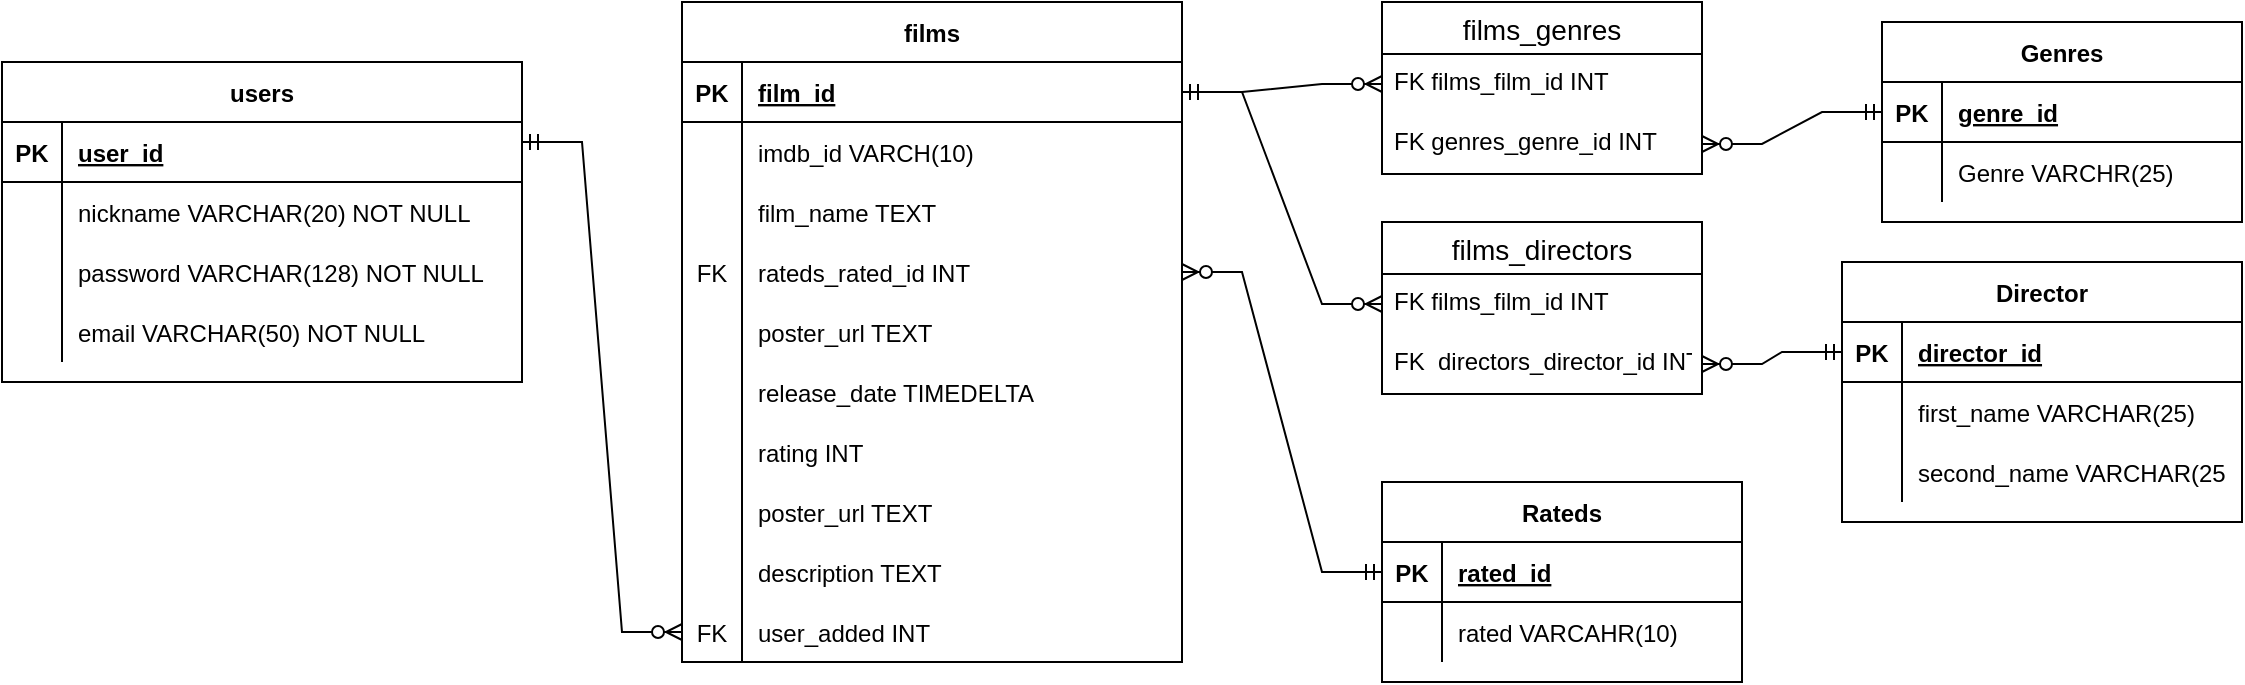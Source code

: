 <mxfile version="15.7.0" type="device"><diagram id="NtXFIpBXKU33SPB3oJ8B" name="Страница 1"><mxGraphModel dx="1021" dy="575" grid="1" gridSize="10" guides="1" tooltips="1" connect="1" arrows="1" fold="1" page="1" pageScale="1" pageWidth="1169" pageHeight="827" math="0" shadow="0"><root><mxCell id="0"/><mxCell id="1" parent="0"/><mxCell id="hST2dXnveJiIepCPPC4I-1" value="users" style="shape=table;startSize=30;container=1;collapsible=1;childLayout=tableLayout;fixedRows=1;rowLines=0;fontStyle=1;align=center;resizeLast=1;" parent="1" vertex="1"><mxGeometry x="40" y="40" width="260" height="160" as="geometry"/></mxCell><mxCell id="hST2dXnveJiIepCPPC4I-2" value="" style="shape=partialRectangle;collapsible=0;dropTarget=0;pointerEvents=0;fillColor=none;top=0;left=0;bottom=1;right=0;points=[[0,0.5],[1,0.5]];portConstraint=eastwest;" parent="hST2dXnveJiIepCPPC4I-1" vertex="1"><mxGeometry y="30" width="260" height="30" as="geometry"/></mxCell><mxCell id="hST2dXnveJiIepCPPC4I-3" value="PK" style="shape=partialRectangle;connectable=0;fillColor=none;top=0;left=0;bottom=0;right=0;fontStyle=1;overflow=hidden;" parent="hST2dXnveJiIepCPPC4I-2" vertex="1"><mxGeometry width="30" height="30" as="geometry"><mxRectangle width="30" height="30" as="alternateBounds"/></mxGeometry></mxCell><mxCell id="hST2dXnveJiIepCPPC4I-4" value="user_id" style="shape=partialRectangle;connectable=0;fillColor=none;top=0;left=0;bottom=0;right=0;align=left;spacingLeft=6;fontStyle=5;overflow=hidden;" parent="hST2dXnveJiIepCPPC4I-2" vertex="1"><mxGeometry x="30" width="230" height="30" as="geometry"><mxRectangle width="230" height="30" as="alternateBounds"/></mxGeometry></mxCell><mxCell id="hST2dXnveJiIepCPPC4I-5" value="" style="shape=partialRectangle;collapsible=0;dropTarget=0;pointerEvents=0;fillColor=none;top=0;left=0;bottom=0;right=0;points=[[0,0.5],[1,0.5]];portConstraint=eastwest;" parent="hST2dXnveJiIepCPPC4I-1" vertex="1"><mxGeometry y="60" width="260" height="30" as="geometry"/></mxCell><mxCell id="hST2dXnveJiIepCPPC4I-6" value="" style="shape=partialRectangle;connectable=0;fillColor=none;top=0;left=0;bottom=0;right=0;editable=1;overflow=hidden;" parent="hST2dXnveJiIepCPPC4I-5" vertex="1"><mxGeometry width="30" height="30" as="geometry"><mxRectangle width="30" height="30" as="alternateBounds"/></mxGeometry></mxCell><mxCell id="hST2dXnveJiIepCPPC4I-7" value="nickname VARCHAR(20) NOT NULL" style="shape=partialRectangle;connectable=0;fillColor=none;top=0;left=0;bottom=0;right=0;align=left;spacingLeft=6;overflow=hidden;" parent="hST2dXnveJiIepCPPC4I-5" vertex="1"><mxGeometry x="30" width="230" height="30" as="geometry"><mxRectangle width="230" height="30" as="alternateBounds"/></mxGeometry></mxCell><mxCell id="hST2dXnveJiIepCPPC4I-8" value="" style="shape=partialRectangle;collapsible=0;dropTarget=0;pointerEvents=0;fillColor=none;top=0;left=0;bottom=0;right=0;points=[[0,0.5],[1,0.5]];portConstraint=eastwest;" parent="hST2dXnveJiIepCPPC4I-1" vertex="1"><mxGeometry y="90" width="260" height="30" as="geometry"/></mxCell><mxCell id="hST2dXnveJiIepCPPC4I-9" value="" style="shape=partialRectangle;connectable=0;fillColor=none;top=0;left=0;bottom=0;right=0;editable=1;overflow=hidden;" parent="hST2dXnveJiIepCPPC4I-8" vertex="1"><mxGeometry width="30" height="30" as="geometry"><mxRectangle width="30" height="30" as="alternateBounds"/></mxGeometry></mxCell><mxCell id="hST2dXnveJiIepCPPC4I-10" value="password VARCHAR(128) NOT NULL" style="shape=partialRectangle;connectable=0;fillColor=none;top=0;left=0;bottom=0;right=0;align=left;spacingLeft=6;overflow=hidden;" parent="hST2dXnveJiIepCPPC4I-8" vertex="1"><mxGeometry x="30" width="230" height="30" as="geometry"><mxRectangle width="230" height="30" as="alternateBounds"/></mxGeometry></mxCell><mxCell id="hST2dXnveJiIepCPPC4I-11" value="" style="shape=partialRectangle;collapsible=0;dropTarget=0;pointerEvents=0;fillColor=none;top=0;left=0;bottom=0;right=0;points=[[0,0.5],[1,0.5]];portConstraint=eastwest;" parent="hST2dXnveJiIepCPPC4I-1" vertex="1"><mxGeometry y="120" width="260" height="30" as="geometry"/></mxCell><mxCell id="hST2dXnveJiIepCPPC4I-12" value="" style="shape=partialRectangle;connectable=0;fillColor=none;top=0;left=0;bottom=0;right=0;editable=1;overflow=hidden;" parent="hST2dXnveJiIepCPPC4I-11" vertex="1"><mxGeometry width="30" height="30" as="geometry"><mxRectangle width="30" height="30" as="alternateBounds"/></mxGeometry></mxCell><mxCell id="hST2dXnveJiIepCPPC4I-13" value="email VARCHAR(50) NOT NULL" style="shape=partialRectangle;connectable=0;fillColor=none;top=0;left=0;bottom=0;right=0;align=left;spacingLeft=6;overflow=hidden;" parent="hST2dXnveJiIepCPPC4I-11" vertex="1"><mxGeometry x="30" width="230" height="30" as="geometry"><mxRectangle width="230" height="30" as="alternateBounds"/></mxGeometry></mxCell><mxCell id="hST2dXnveJiIepCPPC4I-18" value="films" style="shape=table;startSize=30;container=1;collapsible=1;childLayout=tableLayout;fixedRows=1;rowLines=0;fontStyle=1;align=center;resizeLast=1;" parent="1" vertex="1"><mxGeometry x="380" y="10" width="250" height="330" as="geometry"/></mxCell><mxCell id="hST2dXnveJiIepCPPC4I-19" value="" style="shape=partialRectangle;collapsible=0;dropTarget=0;pointerEvents=0;fillColor=none;top=0;left=0;bottom=1;right=0;points=[[0,0.5],[1,0.5]];portConstraint=eastwest;" parent="hST2dXnveJiIepCPPC4I-18" vertex="1"><mxGeometry y="30" width="250" height="30" as="geometry"/></mxCell><mxCell id="hST2dXnveJiIepCPPC4I-20" value="PK" style="shape=partialRectangle;connectable=0;fillColor=none;top=0;left=0;bottom=0;right=0;fontStyle=1;overflow=hidden;" parent="hST2dXnveJiIepCPPC4I-19" vertex="1"><mxGeometry width="30" height="30" as="geometry"><mxRectangle width="30" height="30" as="alternateBounds"/></mxGeometry></mxCell><mxCell id="hST2dXnveJiIepCPPC4I-21" value="film_id" style="shape=partialRectangle;connectable=0;fillColor=none;top=0;left=0;bottom=0;right=0;align=left;spacingLeft=6;fontStyle=5;overflow=hidden;" parent="hST2dXnveJiIepCPPC4I-19" vertex="1"><mxGeometry x="30" width="220" height="30" as="geometry"><mxRectangle width="220" height="30" as="alternateBounds"/></mxGeometry></mxCell><mxCell id="hST2dXnveJiIepCPPC4I-22" value="" style="shape=partialRectangle;collapsible=0;dropTarget=0;pointerEvents=0;fillColor=none;top=0;left=0;bottom=0;right=0;points=[[0,0.5],[1,0.5]];portConstraint=eastwest;" parent="hST2dXnveJiIepCPPC4I-18" vertex="1"><mxGeometry y="60" width="250" height="30" as="geometry"/></mxCell><mxCell id="hST2dXnveJiIepCPPC4I-23" value="" style="shape=partialRectangle;connectable=0;fillColor=none;top=0;left=0;bottom=0;right=0;editable=1;overflow=hidden;" parent="hST2dXnveJiIepCPPC4I-22" vertex="1"><mxGeometry width="30" height="30" as="geometry"><mxRectangle width="30" height="30" as="alternateBounds"/></mxGeometry></mxCell><mxCell id="hST2dXnveJiIepCPPC4I-24" value="imdb_id VARCH(10)" style="shape=partialRectangle;connectable=0;fillColor=none;top=0;left=0;bottom=0;right=0;align=left;spacingLeft=6;overflow=hidden;" parent="hST2dXnveJiIepCPPC4I-22" vertex="1"><mxGeometry x="30" width="220" height="30" as="geometry"><mxRectangle width="220" height="30" as="alternateBounds"/></mxGeometry></mxCell><mxCell id="hST2dXnveJiIepCPPC4I-25" value="" style="shape=partialRectangle;collapsible=0;dropTarget=0;pointerEvents=0;fillColor=none;top=0;left=0;bottom=0;right=0;points=[[0,0.5],[1,0.5]];portConstraint=eastwest;" parent="hST2dXnveJiIepCPPC4I-18" vertex="1"><mxGeometry y="90" width="250" height="30" as="geometry"/></mxCell><mxCell id="hST2dXnveJiIepCPPC4I-26" value="" style="shape=partialRectangle;connectable=0;fillColor=none;top=0;left=0;bottom=0;right=0;editable=1;overflow=hidden;" parent="hST2dXnveJiIepCPPC4I-25" vertex="1"><mxGeometry width="30" height="30" as="geometry"><mxRectangle width="30" height="30" as="alternateBounds"/></mxGeometry></mxCell><mxCell id="hST2dXnveJiIepCPPC4I-27" value="film_name TEXT" style="shape=partialRectangle;connectable=0;fillColor=none;top=0;left=0;bottom=0;right=0;align=left;spacingLeft=6;overflow=hidden;" parent="hST2dXnveJiIepCPPC4I-25" vertex="1"><mxGeometry x="30" width="220" height="30" as="geometry"><mxRectangle width="220" height="30" as="alternateBounds"/></mxGeometry></mxCell><mxCell id="hST2dXnveJiIepCPPC4I-28" value="" style="shape=partialRectangle;collapsible=0;dropTarget=0;pointerEvents=0;fillColor=none;top=0;left=0;bottom=0;right=0;points=[[0,0.5],[1,0.5]];portConstraint=eastwest;" parent="hST2dXnveJiIepCPPC4I-18" vertex="1"><mxGeometry y="120" width="250" height="30" as="geometry"/></mxCell><mxCell id="hST2dXnveJiIepCPPC4I-29" value="FK" style="shape=partialRectangle;connectable=0;fillColor=none;top=0;left=0;bottom=0;right=0;editable=1;overflow=hidden;" parent="hST2dXnveJiIepCPPC4I-28" vertex="1"><mxGeometry width="30" height="30" as="geometry"><mxRectangle width="30" height="30" as="alternateBounds"/></mxGeometry></mxCell><mxCell id="hST2dXnveJiIepCPPC4I-30" value="rateds_rated_id INT" style="shape=partialRectangle;connectable=0;fillColor=none;top=0;left=0;bottom=0;right=0;align=left;spacingLeft=6;overflow=hidden;" parent="hST2dXnveJiIepCPPC4I-28" vertex="1"><mxGeometry x="30" width="220" height="30" as="geometry"><mxRectangle width="220" height="30" as="alternateBounds"/></mxGeometry></mxCell><mxCell id="hST2dXnveJiIepCPPC4I-44" value="" style="shape=partialRectangle;collapsible=0;dropTarget=0;pointerEvents=0;fillColor=none;top=0;left=0;bottom=0;right=0;points=[[0,0.5],[1,0.5]];portConstraint=eastwest;" parent="hST2dXnveJiIepCPPC4I-18" vertex="1"><mxGeometry y="150" width="250" height="30" as="geometry"/></mxCell><mxCell id="hST2dXnveJiIepCPPC4I-45" value="" style="shape=partialRectangle;connectable=0;fillColor=none;top=0;left=0;bottom=0;right=0;editable=1;overflow=hidden;" parent="hST2dXnveJiIepCPPC4I-44" vertex="1"><mxGeometry width="30" height="30" as="geometry"><mxRectangle width="30" height="30" as="alternateBounds"/></mxGeometry></mxCell><mxCell id="hST2dXnveJiIepCPPC4I-46" value="poster_url TEXT" style="shape=partialRectangle;connectable=0;fillColor=none;top=0;left=0;bottom=0;right=0;align=left;spacingLeft=6;overflow=hidden;" parent="hST2dXnveJiIepCPPC4I-44" vertex="1"><mxGeometry x="30" width="220" height="30" as="geometry"><mxRectangle width="220" height="30" as="alternateBounds"/></mxGeometry></mxCell><mxCell id="8UQ76q6WQwsiA8-fQrXX-14" value="" style="shape=partialRectangle;collapsible=0;dropTarget=0;pointerEvents=0;fillColor=none;top=0;left=0;bottom=0;right=0;points=[[0,0.5],[1,0.5]];portConstraint=eastwest;" parent="hST2dXnveJiIepCPPC4I-18" vertex="1"><mxGeometry y="180" width="250" height="30" as="geometry"/></mxCell><mxCell id="8UQ76q6WQwsiA8-fQrXX-15" value="" style="shape=partialRectangle;connectable=0;fillColor=none;top=0;left=0;bottom=0;right=0;editable=1;overflow=hidden;" parent="8UQ76q6WQwsiA8-fQrXX-14" vertex="1"><mxGeometry width="30" height="30" as="geometry"><mxRectangle width="30" height="30" as="alternateBounds"/></mxGeometry></mxCell><mxCell id="8UQ76q6WQwsiA8-fQrXX-16" value="release_date TIMEDELTA" style="shape=partialRectangle;connectable=0;fillColor=none;top=0;left=0;bottom=0;right=0;align=left;spacingLeft=6;overflow=hidden;" parent="8UQ76q6WQwsiA8-fQrXX-14" vertex="1"><mxGeometry x="30" width="220" height="30" as="geometry"><mxRectangle width="220" height="30" as="alternateBounds"/></mxGeometry></mxCell><mxCell id="8UQ76q6WQwsiA8-fQrXX-74" value="" style="shape=partialRectangle;collapsible=0;dropTarget=0;pointerEvents=0;fillColor=none;top=0;left=0;bottom=0;right=0;points=[[0,0.5],[1,0.5]];portConstraint=eastwest;" parent="hST2dXnveJiIepCPPC4I-18" vertex="1"><mxGeometry y="210" width="250" height="30" as="geometry"/></mxCell><mxCell id="8UQ76q6WQwsiA8-fQrXX-75" value="" style="shape=partialRectangle;connectable=0;fillColor=none;top=0;left=0;bottom=0;right=0;editable=1;overflow=hidden;" parent="8UQ76q6WQwsiA8-fQrXX-74" vertex="1"><mxGeometry width="30" height="30" as="geometry"><mxRectangle width="30" height="30" as="alternateBounds"/></mxGeometry></mxCell><mxCell id="8UQ76q6WQwsiA8-fQrXX-76" value="rating INT" style="shape=partialRectangle;connectable=0;fillColor=none;top=0;left=0;bottom=0;right=0;align=left;spacingLeft=6;overflow=hidden;" parent="8UQ76q6WQwsiA8-fQrXX-74" vertex="1"><mxGeometry x="30" width="220" height="30" as="geometry"><mxRectangle width="220" height="30" as="alternateBounds"/></mxGeometry></mxCell><mxCell id="TUauqrPjBFmx5yfLEKQ7-1" value="" style="shape=partialRectangle;collapsible=0;dropTarget=0;pointerEvents=0;fillColor=none;top=0;left=0;bottom=0;right=0;points=[[0,0.5],[1,0.5]];portConstraint=eastwest;" vertex="1" parent="hST2dXnveJiIepCPPC4I-18"><mxGeometry y="240" width="250" height="30" as="geometry"/></mxCell><mxCell id="TUauqrPjBFmx5yfLEKQ7-2" value="" style="shape=partialRectangle;connectable=0;fillColor=none;top=0;left=0;bottom=0;right=0;editable=1;overflow=hidden;" vertex="1" parent="TUauqrPjBFmx5yfLEKQ7-1"><mxGeometry width="30" height="30" as="geometry"><mxRectangle width="30" height="30" as="alternateBounds"/></mxGeometry></mxCell><mxCell id="TUauqrPjBFmx5yfLEKQ7-3" value="poster_url TEXT" style="shape=partialRectangle;connectable=0;fillColor=none;top=0;left=0;bottom=0;right=0;align=left;spacingLeft=6;overflow=hidden;" vertex="1" parent="TUauqrPjBFmx5yfLEKQ7-1"><mxGeometry x="30" width="220" height="30" as="geometry"><mxRectangle width="220" height="30" as="alternateBounds"/></mxGeometry></mxCell><mxCell id="TUauqrPjBFmx5yfLEKQ7-11" value="" style="shape=partialRectangle;collapsible=0;dropTarget=0;pointerEvents=0;fillColor=none;top=0;left=0;bottom=0;right=0;points=[[0,0.5],[1,0.5]];portConstraint=eastwest;" parent="hST2dXnveJiIepCPPC4I-18" vertex="1"><mxGeometry y="270" width="250" height="30" as="geometry"/></mxCell><mxCell id="TUauqrPjBFmx5yfLEKQ7-12" value="" style="shape=partialRectangle;connectable=0;fillColor=none;top=0;left=0;bottom=0;right=0;editable=1;overflow=hidden;" parent="TUauqrPjBFmx5yfLEKQ7-11" vertex="1"><mxGeometry width="30" height="30" as="geometry"><mxRectangle width="30" height="30" as="alternateBounds"/></mxGeometry></mxCell><mxCell id="TUauqrPjBFmx5yfLEKQ7-13" value="description TEXT" style="shape=partialRectangle;connectable=0;fillColor=none;top=0;left=0;bottom=0;right=0;align=left;spacingLeft=6;overflow=hidden;" parent="TUauqrPjBFmx5yfLEKQ7-11" vertex="1"><mxGeometry x="30" width="220" height="30" as="geometry"><mxRectangle width="220" height="30" as="alternateBounds"/></mxGeometry></mxCell><mxCell id="8UQ76q6WQwsiA8-fQrXX-99" value="" style="shape=partialRectangle;collapsible=0;dropTarget=0;pointerEvents=0;fillColor=none;top=0;left=0;bottom=0;right=0;points=[[0,0.5],[1,0.5]];portConstraint=eastwest;" parent="hST2dXnveJiIepCPPC4I-18" vertex="1"><mxGeometry y="300" width="250" height="30" as="geometry"/></mxCell><mxCell id="8UQ76q6WQwsiA8-fQrXX-100" value="FK" style="shape=partialRectangle;connectable=0;fillColor=none;top=0;left=0;bottom=0;right=0;editable=1;overflow=hidden;" parent="8UQ76q6WQwsiA8-fQrXX-99" vertex="1"><mxGeometry width="30" height="30" as="geometry"><mxRectangle width="30" height="30" as="alternateBounds"/></mxGeometry></mxCell><mxCell id="8UQ76q6WQwsiA8-fQrXX-101" value="user_added INT" style="shape=partialRectangle;connectable=0;fillColor=none;top=0;left=0;bottom=0;right=0;align=left;spacingLeft=6;overflow=hidden;" parent="8UQ76q6WQwsiA8-fQrXX-99" vertex="1"><mxGeometry x="30" width="220" height="30" as="geometry"><mxRectangle width="220" height="30" as="alternateBounds"/></mxGeometry></mxCell><mxCell id="8UQ76q6WQwsiA8-fQrXX-1" value="Rateds" style="shape=table;startSize=30;container=1;collapsible=1;childLayout=tableLayout;fixedRows=1;rowLines=0;fontStyle=1;align=center;resizeLast=1;" parent="1" vertex="1"><mxGeometry x="730" y="250" width="180" height="100" as="geometry"/></mxCell><mxCell id="8UQ76q6WQwsiA8-fQrXX-2" value="" style="shape=partialRectangle;collapsible=0;dropTarget=0;pointerEvents=0;fillColor=none;top=0;left=0;bottom=1;right=0;points=[[0,0.5],[1,0.5]];portConstraint=eastwest;" parent="8UQ76q6WQwsiA8-fQrXX-1" vertex="1"><mxGeometry y="30" width="180" height="30" as="geometry"/></mxCell><mxCell id="8UQ76q6WQwsiA8-fQrXX-3" value="PK" style="shape=partialRectangle;connectable=0;fillColor=none;top=0;left=0;bottom=0;right=0;fontStyle=1;overflow=hidden;" parent="8UQ76q6WQwsiA8-fQrXX-2" vertex="1"><mxGeometry width="30" height="30" as="geometry"><mxRectangle width="30" height="30" as="alternateBounds"/></mxGeometry></mxCell><mxCell id="8UQ76q6WQwsiA8-fQrXX-4" value="rated_id" style="shape=partialRectangle;connectable=0;fillColor=none;top=0;left=0;bottom=0;right=0;align=left;spacingLeft=6;fontStyle=5;overflow=hidden;" parent="8UQ76q6WQwsiA8-fQrXX-2" vertex="1"><mxGeometry x="30" width="150" height="30" as="geometry"><mxRectangle width="150" height="30" as="alternateBounds"/></mxGeometry></mxCell><mxCell id="8UQ76q6WQwsiA8-fQrXX-5" value="" style="shape=partialRectangle;collapsible=0;dropTarget=0;pointerEvents=0;fillColor=none;top=0;left=0;bottom=0;right=0;points=[[0,0.5],[1,0.5]];portConstraint=eastwest;" parent="8UQ76q6WQwsiA8-fQrXX-1" vertex="1"><mxGeometry y="60" width="180" height="30" as="geometry"/></mxCell><mxCell id="8UQ76q6WQwsiA8-fQrXX-6" value="" style="shape=partialRectangle;connectable=0;fillColor=none;top=0;left=0;bottom=0;right=0;editable=1;overflow=hidden;" parent="8UQ76q6WQwsiA8-fQrXX-5" vertex="1"><mxGeometry width="30" height="30" as="geometry"><mxRectangle width="30" height="30" as="alternateBounds"/></mxGeometry></mxCell><mxCell id="8UQ76q6WQwsiA8-fQrXX-7" value="rated VARCAHR(10)" style="shape=partialRectangle;connectable=0;fillColor=none;top=0;left=0;bottom=0;right=0;align=left;spacingLeft=6;overflow=hidden;" parent="8UQ76q6WQwsiA8-fQrXX-5" vertex="1"><mxGeometry x="30" width="150" height="30" as="geometry"><mxRectangle width="150" height="30" as="alternateBounds"/></mxGeometry></mxCell><mxCell id="8UQ76q6WQwsiA8-fQrXX-17" value="Genres" style="shape=table;startSize=30;container=1;collapsible=1;childLayout=tableLayout;fixedRows=1;rowLines=0;fontStyle=1;align=center;resizeLast=1;" parent="1" vertex="1"><mxGeometry x="980" y="20" width="180" height="100" as="geometry"/></mxCell><mxCell id="8UQ76q6WQwsiA8-fQrXX-18" value="" style="shape=partialRectangle;collapsible=0;dropTarget=0;pointerEvents=0;fillColor=none;top=0;left=0;bottom=1;right=0;points=[[0,0.5],[1,0.5]];portConstraint=eastwest;" parent="8UQ76q6WQwsiA8-fQrXX-17" vertex="1"><mxGeometry y="30" width="180" height="30" as="geometry"/></mxCell><mxCell id="8UQ76q6WQwsiA8-fQrXX-19" value="PK" style="shape=partialRectangle;connectable=0;fillColor=none;top=0;left=0;bottom=0;right=0;fontStyle=1;overflow=hidden;" parent="8UQ76q6WQwsiA8-fQrXX-18" vertex="1"><mxGeometry width="30" height="30" as="geometry"><mxRectangle width="30" height="30" as="alternateBounds"/></mxGeometry></mxCell><mxCell id="8UQ76q6WQwsiA8-fQrXX-20" value="genre_id" style="shape=partialRectangle;connectable=0;fillColor=none;top=0;left=0;bottom=0;right=0;align=left;spacingLeft=6;fontStyle=5;overflow=hidden;" parent="8UQ76q6WQwsiA8-fQrXX-18" vertex="1"><mxGeometry x="30" width="150" height="30" as="geometry"><mxRectangle width="150" height="30" as="alternateBounds"/></mxGeometry></mxCell><mxCell id="8UQ76q6WQwsiA8-fQrXX-21" value="" style="shape=partialRectangle;collapsible=0;dropTarget=0;pointerEvents=0;fillColor=none;top=0;left=0;bottom=0;right=0;points=[[0,0.5],[1,0.5]];portConstraint=eastwest;" parent="8UQ76q6WQwsiA8-fQrXX-17" vertex="1"><mxGeometry y="60" width="180" height="30" as="geometry"/></mxCell><mxCell id="8UQ76q6WQwsiA8-fQrXX-22" value="" style="shape=partialRectangle;connectable=0;fillColor=none;top=0;left=0;bottom=0;right=0;editable=1;overflow=hidden;" parent="8UQ76q6WQwsiA8-fQrXX-21" vertex="1"><mxGeometry width="30" height="30" as="geometry"><mxRectangle width="30" height="30" as="alternateBounds"/></mxGeometry></mxCell><mxCell id="8UQ76q6WQwsiA8-fQrXX-23" value="Genre VARCHR(25)" style="shape=partialRectangle;connectable=0;fillColor=none;top=0;left=0;bottom=0;right=0;align=left;spacingLeft=6;overflow=hidden;" parent="8UQ76q6WQwsiA8-fQrXX-21" vertex="1"><mxGeometry x="30" width="150" height="30" as="geometry"><mxRectangle width="150" height="30" as="alternateBounds"/></mxGeometry></mxCell><mxCell id="8UQ76q6WQwsiA8-fQrXX-34" value="films_genres" style="swimlane;fontStyle=0;childLayout=stackLayout;horizontal=1;startSize=26;horizontalStack=0;resizeParent=1;resizeParentMax=0;resizeLast=0;collapsible=1;marginBottom=0;align=center;fontSize=14;" parent="1" vertex="1"><mxGeometry x="730" y="10" width="160" height="86" as="geometry"/></mxCell><mxCell id="8UQ76q6WQwsiA8-fQrXX-35" value="FK films_film_id INT" style="text;strokeColor=none;fillColor=none;spacingLeft=4;spacingRight=4;overflow=hidden;rotatable=0;points=[[0,0.5],[1,0.5]];portConstraint=eastwest;fontSize=12;" parent="8UQ76q6WQwsiA8-fQrXX-34" vertex="1"><mxGeometry y="26" width="160" height="30" as="geometry"/></mxCell><mxCell id="8UQ76q6WQwsiA8-fQrXX-36" value="FK genres_genre_id INT" style="text;strokeColor=none;fillColor=none;spacingLeft=4;spacingRight=4;overflow=hidden;rotatable=0;points=[[0,0.5],[1,0.5]];portConstraint=eastwest;fontSize=12;" parent="8UQ76q6WQwsiA8-fQrXX-34" vertex="1"><mxGeometry y="56" width="160" height="30" as="geometry"/></mxCell><mxCell id="8UQ76q6WQwsiA8-fQrXX-38" value="Director" style="shape=table;startSize=30;container=1;collapsible=1;childLayout=tableLayout;fixedRows=1;rowLines=0;fontStyle=1;align=center;resizeLast=1;" parent="1" vertex="1"><mxGeometry x="960" y="140" width="200" height="130" as="geometry"/></mxCell><mxCell id="8UQ76q6WQwsiA8-fQrXX-39" value="" style="shape=partialRectangle;collapsible=0;dropTarget=0;pointerEvents=0;fillColor=none;top=0;left=0;bottom=1;right=0;points=[[0,0.5],[1,0.5]];portConstraint=eastwest;" parent="8UQ76q6WQwsiA8-fQrXX-38" vertex="1"><mxGeometry y="30" width="200" height="30" as="geometry"/></mxCell><mxCell id="8UQ76q6WQwsiA8-fQrXX-40" value="PK" style="shape=partialRectangle;connectable=0;fillColor=none;top=0;left=0;bottom=0;right=0;fontStyle=1;overflow=hidden;" parent="8UQ76q6WQwsiA8-fQrXX-39" vertex="1"><mxGeometry width="30" height="30" as="geometry"><mxRectangle width="30" height="30" as="alternateBounds"/></mxGeometry></mxCell><mxCell id="8UQ76q6WQwsiA8-fQrXX-41" value="director_id" style="shape=partialRectangle;connectable=0;fillColor=none;top=0;left=0;bottom=0;right=0;align=left;spacingLeft=6;fontStyle=5;overflow=hidden;" parent="8UQ76q6WQwsiA8-fQrXX-39" vertex="1"><mxGeometry x="30" width="170" height="30" as="geometry"><mxRectangle width="170" height="30" as="alternateBounds"/></mxGeometry></mxCell><mxCell id="8UQ76q6WQwsiA8-fQrXX-42" value="" style="shape=partialRectangle;collapsible=0;dropTarget=0;pointerEvents=0;fillColor=none;top=0;left=0;bottom=0;right=0;points=[[0,0.5],[1,0.5]];portConstraint=eastwest;" parent="8UQ76q6WQwsiA8-fQrXX-38" vertex="1"><mxGeometry y="60" width="200" height="30" as="geometry"/></mxCell><mxCell id="8UQ76q6WQwsiA8-fQrXX-43" value="" style="shape=partialRectangle;connectable=0;fillColor=none;top=0;left=0;bottom=0;right=0;editable=1;overflow=hidden;" parent="8UQ76q6WQwsiA8-fQrXX-42" vertex="1"><mxGeometry width="30" height="30" as="geometry"><mxRectangle width="30" height="30" as="alternateBounds"/></mxGeometry></mxCell><mxCell id="8UQ76q6WQwsiA8-fQrXX-44" value="first_name VARCHAR(25)" style="shape=partialRectangle;connectable=0;fillColor=none;top=0;left=0;bottom=0;right=0;align=left;spacingLeft=6;overflow=hidden;" parent="8UQ76q6WQwsiA8-fQrXX-42" vertex="1"><mxGeometry x="30" width="170" height="30" as="geometry"><mxRectangle width="170" height="30" as="alternateBounds"/></mxGeometry></mxCell><mxCell id="8UQ76q6WQwsiA8-fQrXX-45" value="" style="shape=partialRectangle;collapsible=0;dropTarget=0;pointerEvents=0;fillColor=none;top=0;left=0;bottom=0;right=0;points=[[0,0.5],[1,0.5]];portConstraint=eastwest;" parent="8UQ76q6WQwsiA8-fQrXX-38" vertex="1"><mxGeometry y="90" width="200" height="30" as="geometry"/></mxCell><mxCell id="8UQ76q6WQwsiA8-fQrXX-46" value="" style="shape=partialRectangle;connectable=0;fillColor=none;top=0;left=0;bottom=0;right=0;editable=1;overflow=hidden;" parent="8UQ76q6WQwsiA8-fQrXX-45" vertex="1"><mxGeometry width="30" height="30" as="geometry"><mxRectangle width="30" height="30" as="alternateBounds"/></mxGeometry></mxCell><mxCell id="8UQ76q6WQwsiA8-fQrXX-47" value="second_name VARCHAR(25" style="shape=partialRectangle;connectable=0;fillColor=none;top=0;left=0;bottom=0;right=0;align=left;spacingLeft=6;overflow=hidden;" parent="8UQ76q6WQwsiA8-fQrXX-45" vertex="1"><mxGeometry x="30" width="170" height="30" as="geometry"><mxRectangle width="170" height="30" as="alternateBounds"/></mxGeometry></mxCell><mxCell id="8UQ76q6WQwsiA8-fQrXX-51" value="films_directors" style="swimlane;fontStyle=0;childLayout=stackLayout;horizontal=1;startSize=26;horizontalStack=0;resizeParent=1;resizeParentMax=0;resizeLast=0;collapsible=1;marginBottom=0;align=center;fontSize=14;" parent="1" vertex="1"><mxGeometry x="730" y="120" width="160" height="86" as="geometry"/></mxCell><mxCell id="8UQ76q6WQwsiA8-fQrXX-52" value="FK films_film_id INT" style="text;strokeColor=none;fillColor=none;spacingLeft=4;spacingRight=4;overflow=hidden;rotatable=0;points=[[0,0.5],[1,0.5]];portConstraint=eastwest;fontSize=12;" parent="8UQ76q6WQwsiA8-fQrXX-51" vertex="1"><mxGeometry y="26" width="160" height="30" as="geometry"/></mxCell><mxCell id="8UQ76q6WQwsiA8-fQrXX-53" value="FK  directors_director_id INT" style="text;strokeColor=none;fillColor=none;spacingLeft=4;spacingRight=4;overflow=hidden;rotatable=0;points=[[0,0.5],[1,0.5]];portConstraint=eastwest;fontSize=12;" parent="8UQ76q6WQwsiA8-fQrXX-51" vertex="1"><mxGeometry y="56" width="160" height="30" as="geometry"/></mxCell><mxCell id="8UQ76q6WQwsiA8-fQrXX-63" value="" style="edgeStyle=entityRelationEdgeStyle;fontSize=12;html=1;endArrow=ERzeroToMany;startArrow=ERmandOne;rounded=0;exitX=0;exitY=0.5;exitDx=0;exitDy=0;" parent="1" source="8UQ76q6WQwsiA8-fQrXX-2" target="hST2dXnveJiIepCPPC4I-28" edge="1"><mxGeometry width="100" height="100" relative="1" as="geometry"><mxPoint x="605" y="75" as="sourcePoint"/><mxPoint x="840" y="50" as="targetPoint"/></mxGeometry></mxCell><mxCell id="8UQ76q6WQwsiA8-fQrXX-69" value="" style="edgeStyle=entityRelationEdgeStyle;fontSize=12;html=1;endArrow=ERzeroToMany;startArrow=ERmandOne;rounded=0;exitX=1;exitY=0.5;exitDx=0;exitDy=0;" parent="1" source="hST2dXnveJiIepCPPC4I-19" target="8UQ76q6WQwsiA8-fQrXX-35" edge="1"><mxGeometry width="100" height="100" relative="1" as="geometry"><mxPoint x="660" y="310" as="sourcePoint"/><mxPoint x="760" y="210" as="targetPoint"/></mxGeometry></mxCell><mxCell id="8UQ76q6WQwsiA8-fQrXX-70" value="" style="edgeStyle=entityRelationEdgeStyle;fontSize=12;html=1;endArrow=ERzeroToMany;startArrow=ERmandOne;rounded=0;exitX=1;exitY=0.5;exitDx=0;exitDy=0;entryX=0;entryY=0.5;entryDx=0;entryDy=0;" parent="1" source="hST2dXnveJiIepCPPC4I-19" target="8UQ76q6WQwsiA8-fQrXX-52" edge="1"><mxGeometry width="100" height="100" relative="1" as="geometry"><mxPoint x="595" y="65" as="sourcePoint"/><mxPoint x="750" y="331" as="targetPoint"/></mxGeometry></mxCell><mxCell id="8UQ76q6WQwsiA8-fQrXX-71" value="" style="edgeStyle=entityRelationEdgeStyle;fontSize=12;html=1;endArrow=ERzeroToMany;startArrow=ERmandOne;rounded=0;exitX=0;exitY=0.5;exitDx=0;exitDy=0;" parent="1" source="8UQ76q6WQwsiA8-fQrXX-39" target="8UQ76q6WQwsiA8-fQrXX-53" edge="1"><mxGeometry width="100" height="100" relative="1" as="geometry"><mxPoint x="540" y="480" as="sourcePoint"/><mxPoint x="640" y="380" as="targetPoint"/></mxGeometry></mxCell><mxCell id="8UQ76q6WQwsiA8-fQrXX-73" value="" style="edgeStyle=entityRelationEdgeStyle;fontSize=12;html=1;endArrow=ERzeroToMany;startArrow=ERmandOne;rounded=0;exitX=0;exitY=0.5;exitDx=0;exitDy=0;" parent="1" source="8UQ76q6WQwsiA8-fQrXX-18" target="8UQ76q6WQwsiA8-fQrXX-36" edge="1"><mxGeometry width="100" height="100" relative="1" as="geometry"><mxPoint x="980" y="465" as="sourcePoint"/><mxPoint x="890" y="501" as="targetPoint"/></mxGeometry></mxCell><mxCell id="8UQ76q6WQwsiA8-fQrXX-102" value="" style="edgeStyle=entityRelationEdgeStyle;fontSize=12;html=1;endArrow=ERzeroToMany;startArrow=ERmandOne;rounded=0;" parent="1" target="8UQ76q6WQwsiA8-fQrXX-99" edge="1"><mxGeometry width="100" height="100" relative="1" as="geometry"><mxPoint x="300" y="80" as="sourcePoint"/><mxPoint x="420" y="230" as="targetPoint"/></mxGeometry></mxCell></root></mxGraphModel></diagram></mxfile>
